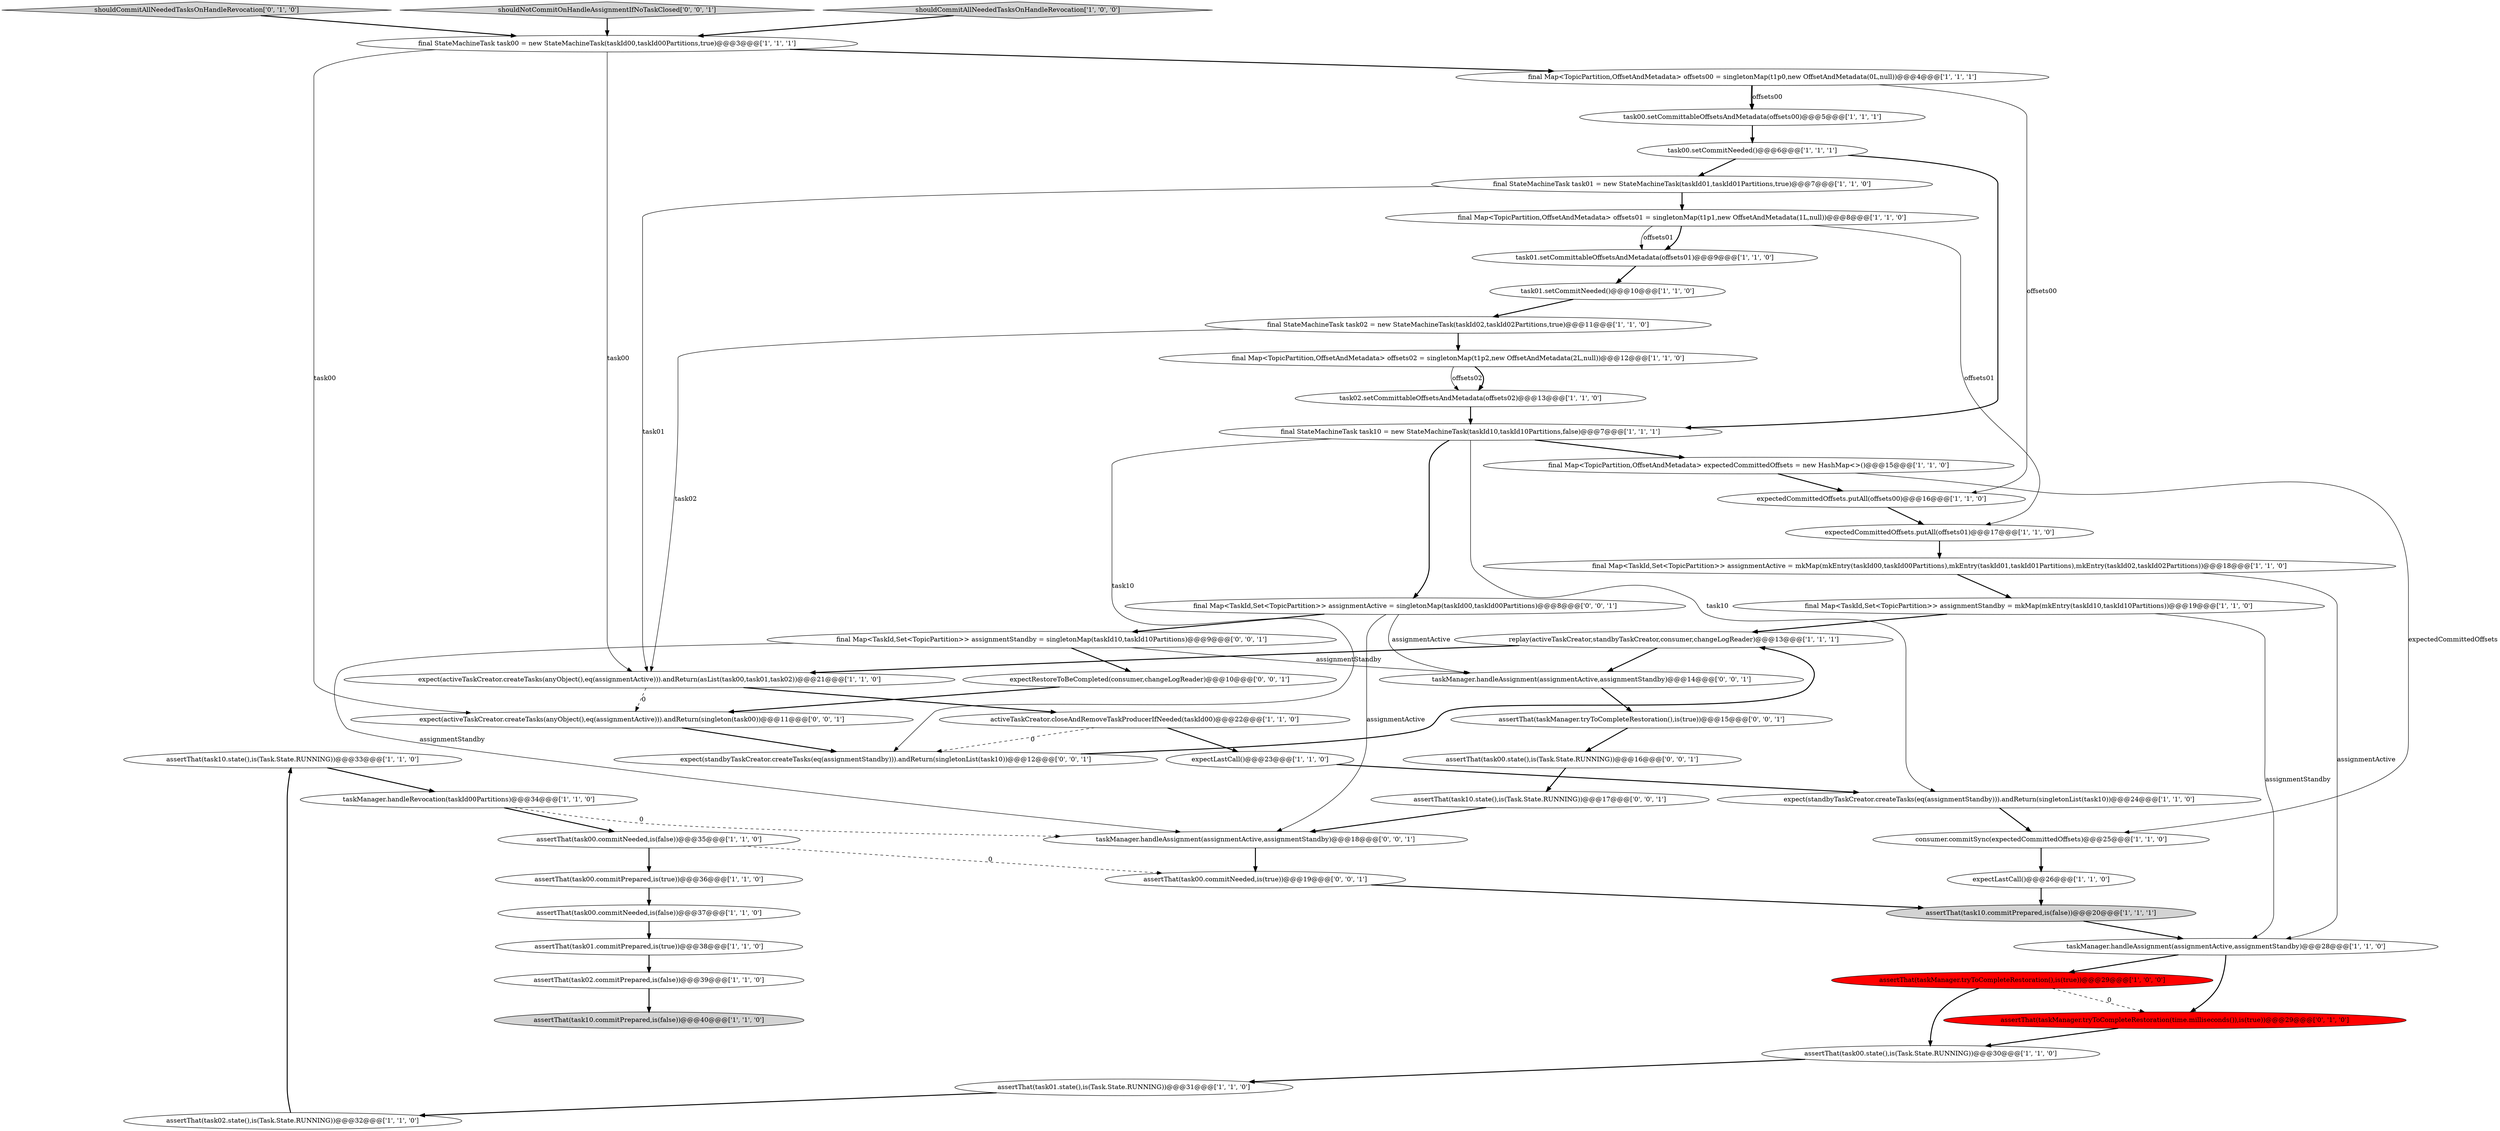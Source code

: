 digraph {
37 [style = filled, label = "assertThat(task10.state(),is(Task.State.RUNNING))@@@33@@@['1', '1', '0']", fillcolor = white, shape = ellipse image = "AAA0AAABBB1BBB"];
40 [style = filled, label = "shouldCommitAllNeededTasksOnHandleRevocation['0', '1', '0']", fillcolor = lightgray, shape = diamond image = "AAA0AAABBB2BBB"];
30 [style = filled, label = "final Map<TopicPartition,OffsetAndMetadata> expectedCommittedOffsets = new HashMap<>()@@@15@@@['1', '1', '0']", fillcolor = white, shape = ellipse image = "AAA0AAABBB1BBB"];
16 [style = filled, label = "final StateMachineTask task00 = new StateMachineTask(taskId00,taskId00Partitions,true)@@@3@@@['1', '1', '1']", fillcolor = white, shape = ellipse image = "AAA0AAABBB1BBB"];
33 [style = filled, label = "assertThat(task00.commitNeeded,is(false))@@@37@@@['1', '1', '0']", fillcolor = white, shape = ellipse image = "AAA0AAABBB1BBB"];
51 [style = filled, label = "assertThat(task00.commitNeeded,is(true))@@@19@@@['0', '0', '1']", fillcolor = white, shape = ellipse image = "AAA0AAABBB3BBB"];
10 [style = filled, label = "task00.setCommittableOffsetsAndMetadata(offsets00)@@@5@@@['1', '1', '1']", fillcolor = white, shape = ellipse image = "AAA0AAABBB1BBB"];
13 [style = filled, label = "assertThat(task01.state(),is(Task.State.RUNNING))@@@31@@@['1', '1', '0']", fillcolor = white, shape = ellipse image = "AAA0AAABBB1BBB"];
44 [style = filled, label = "expect(activeTaskCreator.createTasks(anyObject(),eq(assignmentActive))).andReturn(singleton(task00))@@@11@@@['0', '0', '1']", fillcolor = white, shape = ellipse image = "AAA0AAABBB3BBB"];
15 [style = filled, label = "task01.setCommitNeeded()@@@10@@@['1', '1', '0']", fillcolor = white, shape = ellipse image = "AAA0AAABBB1BBB"];
34 [style = filled, label = "assertThat(task02.commitPrepared,is(false))@@@39@@@['1', '1', '0']", fillcolor = white, shape = ellipse image = "AAA0AAABBB1BBB"];
32 [style = filled, label = "final StateMachineTask task01 = new StateMachineTask(taskId01,taskId01Partitions,true)@@@7@@@['1', '1', '0']", fillcolor = white, shape = ellipse image = "AAA0AAABBB1BBB"];
6 [style = filled, label = "taskManager.handleAssignment(assignmentActive,assignmentStandby)@@@28@@@['1', '1', '0']", fillcolor = white, shape = ellipse image = "AAA0AAABBB1BBB"];
5 [style = filled, label = "replay(activeTaskCreator,standbyTaskCreator,consumer,changeLogReader)@@@13@@@['1', '1', '1']", fillcolor = white, shape = ellipse image = "AAA0AAABBB1BBB"];
11 [style = filled, label = "final StateMachineTask task02 = new StateMachineTask(taskId02,taskId02Partitions,true)@@@11@@@['1', '1', '0']", fillcolor = white, shape = ellipse image = "AAA0AAABBB1BBB"];
26 [style = filled, label = "consumer.commitSync(expectedCommittedOffsets)@@@25@@@['1', '1', '0']", fillcolor = white, shape = ellipse image = "AAA0AAABBB1BBB"];
27 [style = filled, label = "task01.setCommittableOffsetsAndMetadata(offsets01)@@@9@@@['1', '1', '0']", fillcolor = white, shape = ellipse image = "AAA0AAABBB1BBB"];
31 [style = filled, label = "activeTaskCreator.closeAndRemoveTaskProducerIfNeeded(taskId00)@@@22@@@['1', '1', '0']", fillcolor = white, shape = ellipse image = "AAA0AAABBB1BBB"];
22 [style = filled, label = "final Map<TopicPartition,OffsetAndMetadata> offsets00 = singletonMap(t1p0,new OffsetAndMetadata(0L,null))@@@4@@@['1', '1', '1']", fillcolor = white, shape = ellipse image = "AAA0AAABBB1BBB"];
52 [style = filled, label = "taskManager.handleAssignment(assignmentActive,assignmentStandby)@@@18@@@['0', '0', '1']", fillcolor = white, shape = ellipse image = "AAA0AAABBB3BBB"];
38 [style = filled, label = "assertThat(task10.commitPrepared,is(false))@@@40@@@['1', '1', '0']", fillcolor = lightgray, shape = ellipse image = "AAA0AAABBB1BBB"];
46 [style = filled, label = "taskManager.handleAssignment(assignmentActive,assignmentStandby)@@@14@@@['0', '0', '1']", fillcolor = white, shape = ellipse image = "AAA0AAABBB3BBB"];
7 [style = filled, label = "assertThat(task00.commitNeeded,is(false))@@@35@@@['1', '1', '0']", fillcolor = white, shape = ellipse image = "AAA0AAABBB1BBB"];
0 [style = filled, label = "final Map<TaskId,Set<TopicPartition>> assignmentStandby = mkMap(mkEntry(taskId10,taskId10Partitions))@@@19@@@['1', '1', '0']", fillcolor = white, shape = ellipse image = "AAA0AAABBB1BBB"];
21 [style = filled, label = "final StateMachineTask task10 = new StateMachineTask(taskId10,taskId10Partitions,false)@@@7@@@['1', '1', '1']", fillcolor = white, shape = ellipse image = "AAA0AAABBB1BBB"];
24 [style = filled, label = "task02.setCommittableOffsetsAndMetadata(offsets02)@@@13@@@['1', '1', '0']", fillcolor = white, shape = ellipse image = "AAA0AAABBB1BBB"];
3 [style = filled, label = "expectLastCall()@@@23@@@['1', '1', '0']", fillcolor = white, shape = ellipse image = "AAA0AAABBB1BBB"];
20 [style = filled, label = "assertThat(task00.state(),is(Task.State.RUNNING))@@@30@@@['1', '1', '0']", fillcolor = white, shape = ellipse image = "AAA0AAABBB1BBB"];
43 [style = filled, label = "shouldNotCommitOnHandleAssignmentIfNoTaskClosed['0', '0', '1']", fillcolor = lightgray, shape = diamond image = "AAA0AAABBB3BBB"];
49 [style = filled, label = "assertThat(task00.state(),is(Task.State.RUNNING))@@@16@@@['0', '0', '1']", fillcolor = white, shape = ellipse image = "AAA0AAABBB3BBB"];
18 [style = filled, label = "assertThat(task01.commitPrepared,is(true))@@@38@@@['1', '1', '0']", fillcolor = white, shape = ellipse image = "AAA0AAABBB1BBB"];
19 [style = filled, label = "assertThat(taskManager.tryToCompleteRestoration(),is(true))@@@29@@@['1', '0', '0']", fillcolor = red, shape = ellipse image = "AAA1AAABBB1BBB"];
25 [style = filled, label = "taskManager.handleRevocation(taskId00Partitions)@@@34@@@['1', '1', '0']", fillcolor = white, shape = ellipse image = "AAA0AAABBB1BBB"];
29 [style = filled, label = "assertThat(task10.commitPrepared,is(false))@@@20@@@['1', '1', '1']", fillcolor = lightgray, shape = ellipse image = "AAA0AAABBB1BBB"];
8 [style = filled, label = "expectLastCall()@@@26@@@['1', '1', '0']", fillcolor = white, shape = ellipse image = "AAA0AAABBB1BBB"];
23 [style = filled, label = "final Map<TopicPartition,OffsetAndMetadata> offsets02 = singletonMap(t1p2,new OffsetAndMetadata(2L,null))@@@12@@@['1', '1', '0']", fillcolor = white, shape = ellipse image = "AAA0AAABBB1BBB"];
35 [style = filled, label = "task00.setCommitNeeded()@@@6@@@['1', '1', '1']", fillcolor = white, shape = ellipse image = "AAA0AAABBB1BBB"];
39 [style = filled, label = "assertThat(taskManager.tryToCompleteRestoration(time.milliseconds()),is(true))@@@29@@@['0', '1', '0']", fillcolor = red, shape = ellipse image = "AAA1AAABBB2BBB"];
41 [style = filled, label = "assertThat(taskManager.tryToCompleteRestoration(),is(true))@@@15@@@['0', '0', '1']", fillcolor = white, shape = ellipse image = "AAA0AAABBB3BBB"];
14 [style = filled, label = "final Map<TopicPartition,OffsetAndMetadata> offsets01 = singletonMap(t1p1,new OffsetAndMetadata(1L,null))@@@8@@@['1', '1', '0']", fillcolor = white, shape = ellipse image = "AAA0AAABBB1BBB"];
28 [style = filled, label = "expectedCommittedOffsets.putAll(offsets01)@@@17@@@['1', '1', '0']", fillcolor = white, shape = ellipse image = "AAA0AAABBB1BBB"];
2 [style = filled, label = "final Map<TaskId,Set<TopicPartition>> assignmentActive = mkMap(mkEntry(taskId00,taskId00Partitions),mkEntry(taskId01,taskId01Partitions),mkEntry(taskId02,taskId02Partitions))@@@18@@@['1', '1', '0']", fillcolor = white, shape = ellipse image = "AAA0AAABBB1BBB"];
1 [style = filled, label = "assertThat(task00.commitPrepared,is(true))@@@36@@@['1', '1', '0']", fillcolor = white, shape = ellipse image = "AAA0AAABBB1BBB"];
50 [style = filled, label = "assertThat(task10.state(),is(Task.State.RUNNING))@@@17@@@['0', '0', '1']", fillcolor = white, shape = ellipse image = "AAA0AAABBB3BBB"];
45 [style = filled, label = "expect(standbyTaskCreator.createTasks(eq(assignmentStandby))).andReturn(singletonList(task10))@@@12@@@['0', '0', '1']", fillcolor = white, shape = ellipse image = "AAA0AAABBB3BBB"];
42 [style = filled, label = "expectRestoreToBeCompleted(consumer,changeLogReader)@@@10@@@['0', '0', '1']", fillcolor = white, shape = ellipse image = "AAA0AAABBB3BBB"];
4 [style = filled, label = "assertThat(task02.state(),is(Task.State.RUNNING))@@@32@@@['1', '1', '0']", fillcolor = white, shape = ellipse image = "AAA0AAABBB1BBB"];
9 [style = filled, label = "expect(standbyTaskCreator.createTasks(eq(assignmentStandby))).andReturn(singletonList(task10))@@@24@@@['1', '1', '0']", fillcolor = white, shape = ellipse image = "AAA0AAABBB1BBB"];
47 [style = filled, label = "final Map<TaskId,Set<TopicPartition>> assignmentStandby = singletonMap(taskId10,taskId10Partitions)@@@9@@@['0', '0', '1']", fillcolor = white, shape = ellipse image = "AAA0AAABBB3BBB"];
12 [style = filled, label = "shouldCommitAllNeededTasksOnHandleRevocation['1', '0', '0']", fillcolor = lightgray, shape = diamond image = "AAA0AAABBB1BBB"];
48 [style = filled, label = "final Map<TaskId,Set<TopicPartition>> assignmentActive = singletonMap(taskId00,taskId00Partitions)@@@8@@@['0', '0', '1']", fillcolor = white, shape = ellipse image = "AAA0AAABBB3BBB"];
36 [style = filled, label = "expect(activeTaskCreator.createTasks(anyObject(),eq(assignmentActive))).andReturn(asList(task00,task01,task02))@@@21@@@['1', '1', '0']", fillcolor = white, shape = ellipse image = "AAA0AAABBB1BBB"];
17 [style = filled, label = "expectedCommittedOffsets.putAll(offsets00)@@@16@@@['1', '1', '0']", fillcolor = white, shape = ellipse image = "AAA0AAABBB1BBB"];
25->52 [style = dashed, label="0"];
32->36 [style = solid, label="task01"];
43->16 [style = bold, label=""];
30->26 [style = solid, label="expectedCommittedOffsets"];
47->52 [style = solid, label="assignmentStandby"];
20->13 [style = bold, label=""];
30->17 [style = bold, label=""];
7->1 [style = bold, label=""];
48->46 [style = solid, label="assignmentActive"];
47->42 [style = bold, label=""];
16->44 [style = solid, label="task00"];
18->34 [style = bold, label=""];
11->36 [style = solid, label="task02"];
19->20 [style = bold, label=""];
37->25 [style = bold, label=""];
36->31 [style = bold, label=""];
31->45 [style = dashed, label="0"];
21->48 [style = bold, label=""];
10->35 [style = bold, label=""];
35->32 [style = bold, label=""];
32->14 [style = bold, label=""];
23->24 [style = solid, label="offsets02"];
26->8 [style = bold, label=""];
41->49 [style = bold, label=""];
12->16 [style = bold, label=""];
6->19 [style = bold, label=""];
0->6 [style = solid, label="assignmentStandby"];
21->30 [style = bold, label=""];
16->22 [style = bold, label=""];
25->7 [style = bold, label=""];
16->36 [style = solid, label="task00"];
36->44 [style = dashed, label="0"];
35->21 [style = bold, label=""];
27->15 [style = bold, label=""];
46->41 [style = bold, label=""];
49->50 [style = bold, label=""];
50->52 [style = bold, label=""];
14->28 [style = solid, label="offsets01"];
48->52 [style = solid, label="assignmentActive"];
47->46 [style = solid, label="assignmentStandby"];
22->10 [style = solid, label="offsets00"];
22->17 [style = solid, label="offsets00"];
9->26 [style = bold, label=""];
3->9 [style = bold, label=""];
51->29 [style = bold, label=""];
21->45 [style = solid, label="task10"];
28->2 [style = bold, label=""];
29->6 [style = bold, label=""];
23->24 [style = bold, label=""];
17->28 [style = bold, label=""];
2->0 [style = bold, label=""];
1->33 [style = bold, label=""];
40->16 [style = bold, label=""];
42->44 [style = bold, label=""];
15->11 [style = bold, label=""];
4->37 [style = bold, label=""];
33->18 [style = bold, label=""];
24->21 [style = bold, label=""];
19->39 [style = dashed, label="0"];
48->47 [style = bold, label=""];
22->10 [style = bold, label=""];
45->5 [style = bold, label=""];
7->51 [style = dashed, label="0"];
14->27 [style = bold, label=""];
34->38 [style = bold, label=""];
2->6 [style = solid, label="assignmentActive"];
31->3 [style = bold, label=""];
52->51 [style = bold, label=""];
21->9 [style = solid, label="task10"];
39->20 [style = bold, label=""];
44->45 [style = bold, label=""];
5->36 [style = bold, label=""];
11->23 [style = bold, label=""];
6->39 [style = bold, label=""];
8->29 [style = bold, label=""];
5->46 [style = bold, label=""];
14->27 [style = solid, label="offsets01"];
0->5 [style = bold, label=""];
13->4 [style = bold, label=""];
}

